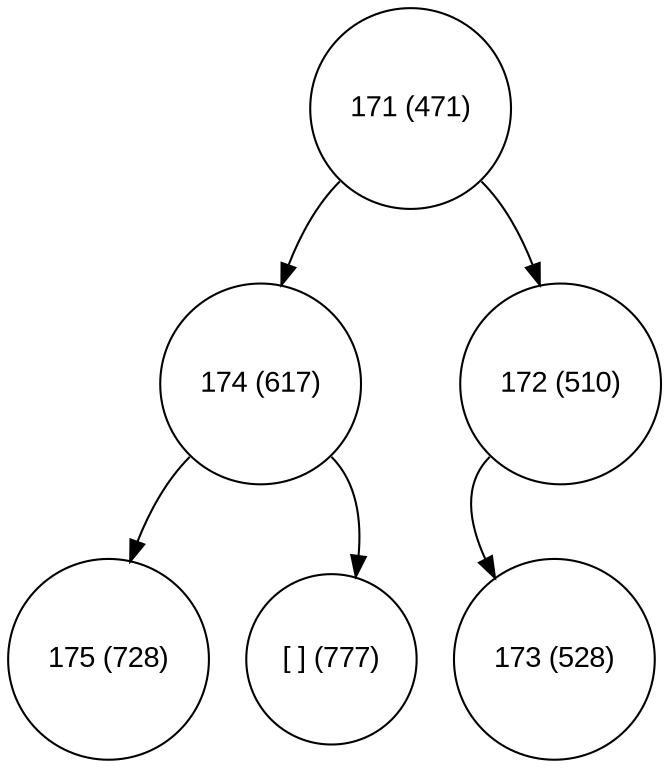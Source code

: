 digraph move_down {
	node [fontname="Arial", shape="circle", width=0.5]; 

	0 [label = "171 (471)"];
	0:sw -> 1;
	1 [label = "174 (617)"];
	1:sw -> 3;
	3 [label = "175 (728)"];
	1:se -> 4;
	4 [label = "[ ] (777)"];
	0:se -> 2;
	2 [label = "172 (510)"];
	2:sw -> 5;
	5 [label = "173 (528)"];
}

